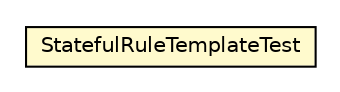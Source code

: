 #!/usr/local/bin/dot
#
# Class diagram 
# Generated by UMLGraph version R5_6_6-8-g8d7759 (http://www.umlgraph.org/)
#

digraph G {
	edge [fontname="Helvetica",fontsize=10,labelfontname="Helvetica",labelfontsize=10];
	node [fontname="Helvetica",fontsize=10,shape=plaintext];
	nodesep=0.25;
	ranksep=0.5;
	// org.dayatang.rule.StatefulRuleTemplateTest
	c44519 [label=<<table title="org.dayatang.rule.StatefulRuleTemplateTest" border="0" cellborder="1" cellspacing="0" cellpadding="2" port="p" bgcolor="lemonChiffon" href="./StatefulRuleTemplateTest.html">
		<tr><td><table border="0" cellspacing="0" cellpadding="1">
<tr><td align="center" balign="center"> StatefulRuleTemplateTest </td></tr>
		</table></td></tr>
		</table>>, URL="./StatefulRuleTemplateTest.html", fontname="Helvetica", fontcolor="black", fontsize=10.0];
}

